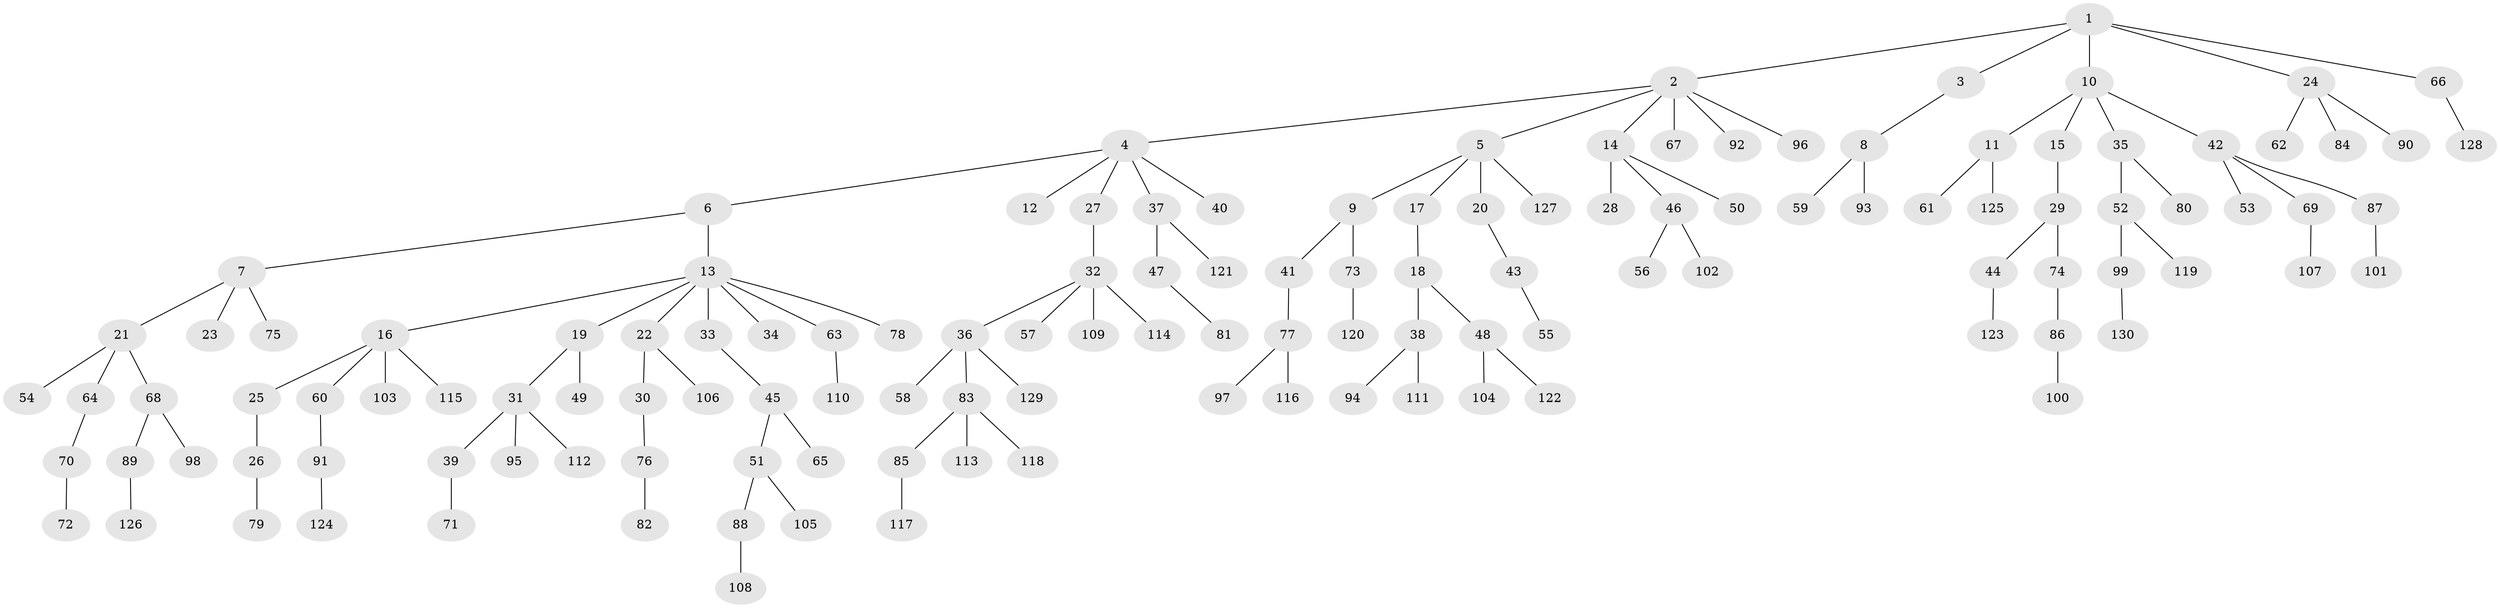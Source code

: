 // Generated by graph-tools (version 1.1) at 2025/11/02/27/25 16:11:28]
// undirected, 130 vertices, 129 edges
graph export_dot {
graph [start="1"]
  node [color=gray90,style=filled];
  1;
  2;
  3;
  4;
  5;
  6;
  7;
  8;
  9;
  10;
  11;
  12;
  13;
  14;
  15;
  16;
  17;
  18;
  19;
  20;
  21;
  22;
  23;
  24;
  25;
  26;
  27;
  28;
  29;
  30;
  31;
  32;
  33;
  34;
  35;
  36;
  37;
  38;
  39;
  40;
  41;
  42;
  43;
  44;
  45;
  46;
  47;
  48;
  49;
  50;
  51;
  52;
  53;
  54;
  55;
  56;
  57;
  58;
  59;
  60;
  61;
  62;
  63;
  64;
  65;
  66;
  67;
  68;
  69;
  70;
  71;
  72;
  73;
  74;
  75;
  76;
  77;
  78;
  79;
  80;
  81;
  82;
  83;
  84;
  85;
  86;
  87;
  88;
  89;
  90;
  91;
  92;
  93;
  94;
  95;
  96;
  97;
  98;
  99;
  100;
  101;
  102;
  103;
  104;
  105;
  106;
  107;
  108;
  109;
  110;
  111;
  112;
  113;
  114;
  115;
  116;
  117;
  118;
  119;
  120;
  121;
  122;
  123;
  124;
  125;
  126;
  127;
  128;
  129;
  130;
  1 -- 2;
  1 -- 3;
  1 -- 10;
  1 -- 24;
  1 -- 66;
  2 -- 4;
  2 -- 5;
  2 -- 14;
  2 -- 67;
  2 -- 92;
  2 -- 96;
  3 -- 8;
  4 -- 6;
  4 -- 12;
  4 -- 27;
  4 -- 37;
  4 -- 40;
  5 -- 9;
  5 -- 17;
  5 -- 20;
  5 -- 127;
  6 -- 7;
  6 -- 13;
  7 -- 21;
  7 -- 23;
  7 -- 75;
  8 -- 59;
  8 -- 93;
  9 -- 41;
  9 -- 73;
  10 -- 11;
  10 -- 15;
  10 -- 35;
  10 -- 42;
  11 -- 61;
  11 -- 125;
  13 -- 16;
  13 -- 19;
  13 -- 22;
  13 -- 33;
  13 -- 34;
  13 -- 63;
  13 -- 78;
  14 -- 28;
  14 -- 46;
  14 -- 50;
  15 -- 29;
  16 -- 25;
  16 -- 60;
  16 -- 103;
  16 -- 115;
  17 -- 18;
  18 -- 38;
  18 -- 48;
  19 -- 31;
  19 -- 49;
  20 -- 43;
  21 -- 54;
  21 -- 64;
  21 -- 68;
  22 -- 30;
  22 -- 106;
  24 -- 62;
  24 -- 84;
  24 -- 90;
  25 -- 26;
  26 -- 79;
  27 -- 32;
  29 -- 44;
  29 -- 74;
  30 -- 76;
  31 -- 39;
  31 -- 95;
  31 -- 112;
  32 -- 36;
  32 -- 57;
  32 -- 109;
  32 -- 114;
  33 -- 45;
  35 -- 52;
  35 -- 80;
  36 -- 58;
  36 -- 83;
  36 -- 129;
  37 -- 47;
  37 -- 121;
  38 -- 94;
  38 -- 111;
  39 -- 71;
  41 -- 77;
  42 -- 53;
  42 -- 69;
  42 -- 87;
  43 -- 55;
  44 -- 123;
  45 -- 51;
  45 -- 65;
  46 -- 56;
  46 -- 102;
  47 -- 81;
  48 -- 104;
  48 -- 122;
  51 -- 88;
  51 -- 105;
  52 -- 99;
  52 -- 119;
  60 -- 91;
  63 -- 110;
  64 -- 70;
  66 -- 128;
  68 -- 89;
  68 -- 98;
  69 -- 107;
  70 -- 72;
  73 -- 120;
  74 -- 86;
  76 -- 82;
  77 -- 97;
  77 -- 116;
  83 -- 85;
  83 -- 113;
  83 -- 118;
  85 -- 117;
  86 -- 100;
  87 -- 101;
  88 -- 108;
  89 -- 126;
  91 -- 124;
  99 -- 130;
}
